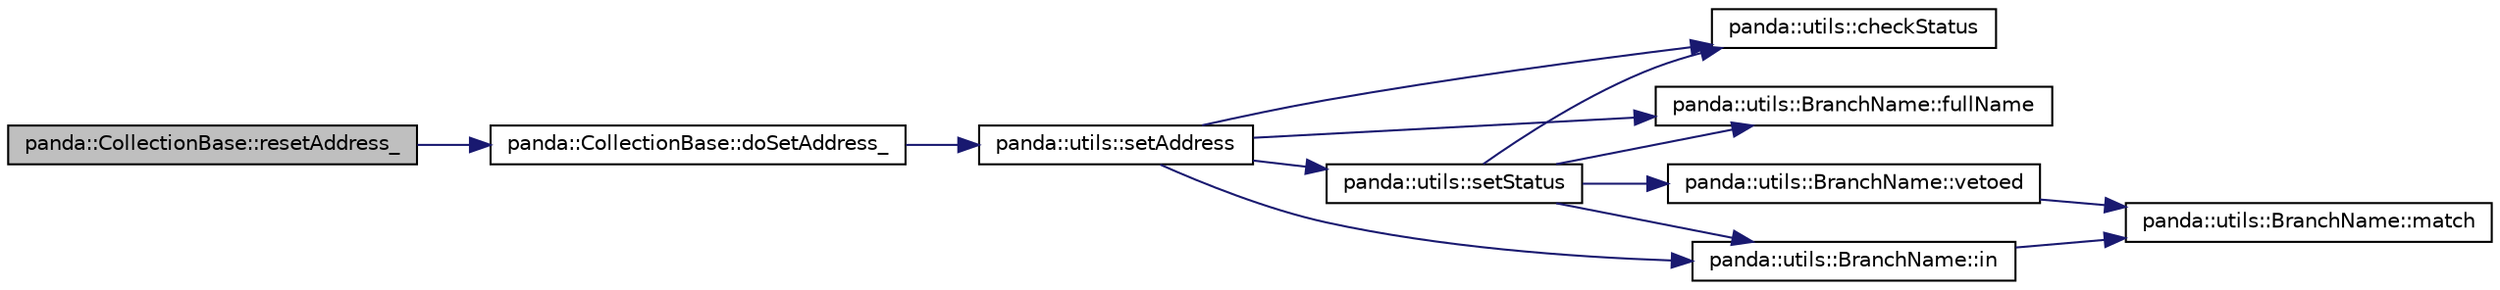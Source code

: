 digraph G
{
  edge [fontname="Helvetica",fontsize="10",labelfontname="Helvetica",labelfontsize="10"];
  node [fontname="Helvetica",fontsize="10",shape=record];
  rankdir=LR;
  Node1 [label="panda::CollectionBase::resetAddress_",height=0.2,width=0.4,color="black", fillcolor="grey75", style="filled" fontcolor="black"];
  Node1 -> Node2 [color="midnightblue",fontsize="10",style="solid"];
  Node2 [label="panda::CollectionBase::doSetAddress_",height=0.2,width=0.4,color="black", fillcolor="white", style="filled",URL="$classpanda_1_1CollectionBase.html#a2bd8c03841337f83ccdb4279ebf1f24d"];
  Node2 -> Node3 [color="midnightblue",fontsize="10",style="solid"];
  Node3 [label="panda::utils::setAddress",height=0.2,width=0.4,color="black", fillcolor="white", style="filled",URL="$namespacepanda_1_1utils.html#abf9c62e588560197c2bae9932e6a6e05",tooltip="Set address."];
  Node3 -> Node4 [color="midnightblue",fontsize="10",style="solid"];
  Node4 [label="panda::utils::checkStatus",height=0.2,width=0.4,color="black", fillcolor="white", style="filled",URL="$namespacepanda_1_1utils.html#aafa411773a4b0ee829d99e6e5a0abdcd",tooltip="Check status of a branch."];
  Node3 -> Node5 [color="midnightblue",fontsize="10",style="solid"];
  Node5 [label="panda::utils::BranchName::fullName",height=0.2,width=0.4,color="black", fillcolor="white", style="filled",URL="$classpanda_1_1utils_1_1BranchName.html#a13958ff4a9d554d2c057c600b4f70412",tooltip="Prepend the branch name with &lt;objName.&gt;."];
  Node3 -> Node6 [color="midnightblue",fontsize="10",style="solid"];
  Node6 [label="panda::utils::BranchName::in",height=0.2,width=0.4,color="black", fillcolor="white", style="filled",URL="$classpanda_1_1utils_1_1BranchName.html#a6cc8a6df7c5b12a0221fd49773cca6a7",tooltip="Is the name included and not vetoed?"];
  Node6 -> Node7 [color="midnightblue",fontsize="10",style="solid"];
  Node7 [label="panda::utils::BranchName::match",height=0.2,width=0.4,color="black", fillcolor="white", style="filled",URL="$classpanda_1_1utils_1_1BranchName.html#ae67f0ec0a51cd28fe78c8e539aa9f95e",tooltip="Does the name match with the given name?"];
  Node3 -> Node8 [color="midnightblue",fontsize="10",style="solid"];
  Node8 [label="panda::utils::setStatus",height=0.2,width=0.4,color="black", fillcolor="white", style="filled",URL="$namespacepanda_1_1utils.html#a01665f786d6a2acedb8f008f3fc9fc84",tooltip="Set the status of a branch."];
  Node8 -> Node4 [color="midnightblue",fontsize="10",style="solid"];
  Node8 -> Node5 [color="midnightblue",fontsize="10",style="solid"];
  Node8 -> Node6 [color="midnightblue",fontsize="10",style="solid"];
  Node8 -> Node9 [color="midnightblue",fontsize="10",style="solid"];
  Node9 [label="panda::utils::BranchName::vetoed",height=0.2,width=0.4,color="black", fillcolor="white", style="filled",URL="$classpanda_1_1utils_1_1BranchName.html#ae3332329bf2afae5ed8e7c35e5d77ffa",tooltip="Is the name included and vetoed?"];
  Node9 -> Node7 [color="midnightblue",fontsize="10",style="solid"];
}
